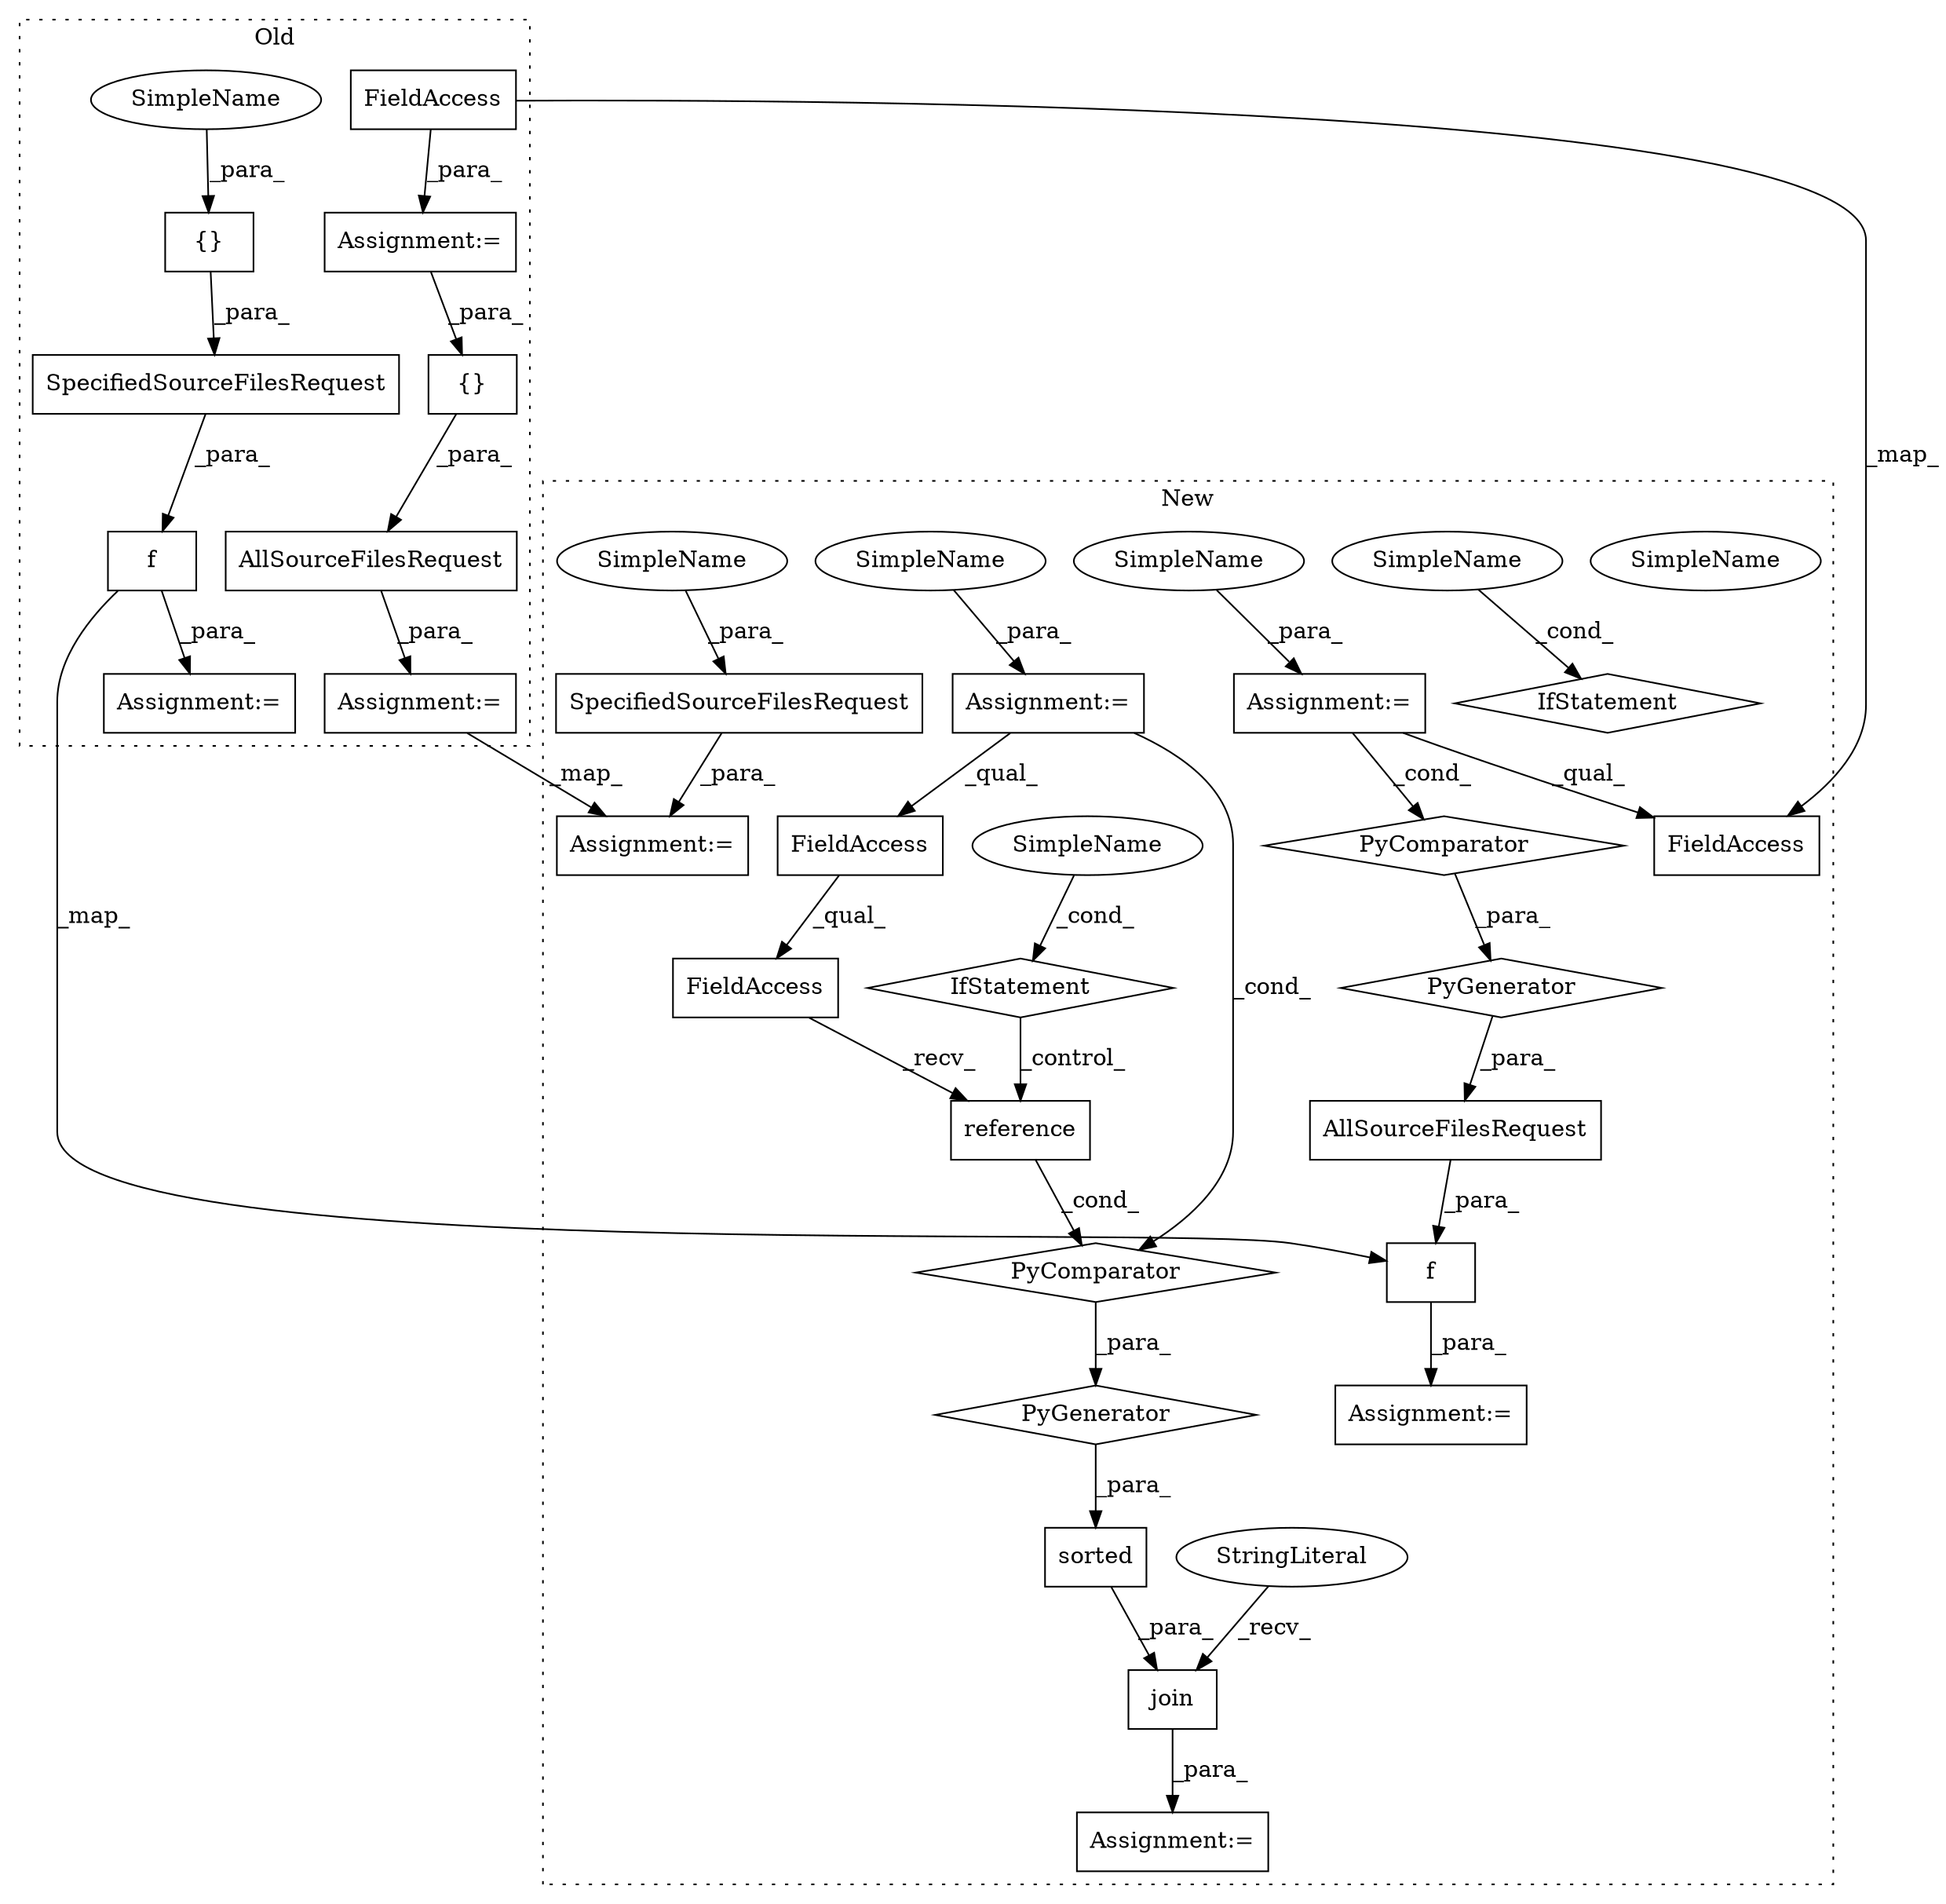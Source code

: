 digraph G {
subgraph cluster0 {
1 [label="AllSourceFilesRequest" a="32" s="3846,3886" l="22,1" shape="box"];
3 [label="{}" a="4" s="3877,3885" l="1,1" shape="box"];
8 [label="Assignment:=" a="7" s="3301" l="1" shape="box"];
23 [label="FieldAccess" a="22" s="3302" l="27" shape="box"];
25 [label="{}" a="4" s="4123,4143" l="1,1" shape="box"];
26 [label="Assignment:=" a="7" s="4066" l="1" shape="box"];
27 [label="SpecifiedSourceFilesRequest" a="32" s="4086,4144" l="28,1" shape="box"];
28 [label="f" a="32" s="4084,4145" l="2,1" shape="box"];
31 [label="Assignment:=" a="7" s="3826" l="1" shape="box"];
34 [label="SimpleName" a="42" s="4124" l="19" shape="ellipse"];
label = "Old";
style="dotted";
}
subgraph cluster1 {
2 [label="SpecifiedSourceFilesRequest" a="32" s="4262,4311" l="28,1" shape="box"];
4 [label="Assignment:=" a="7" s="4004" l="55" shape="box"];
5 [label="AllSourceFilesRequest" a="32" s="3880,4065" l="33,-3" shape="box"];
6 [label="PyComparator" a="113" s="4004" l="55" shape="diamond"];
7 [label="PyGenerator" a="107" s="3913" l="152" shape="diamond"];
9 [label="Assignment:=" a="7" s="3860" l="1" shape="box"];
10 [label="Assignment:=" a="7" s="4668" l="55" shape="box"];
11 [label="PyGenerator" a="107" s="4563" l="166" shape="diamond"];
12 [label="reference" a="32" s="4599" l="11" shape="box"];
13 [label="PyComparator" a="113" s="4668" l="55" shape="diamond"];
14 [label="sorted" a="32" s="4547,4729" l="16,-3" shape="box"];
15 [label="IfStatement" a="25" s="4668" l="55" shape="diamond"];
16 [label="SimpleName" a="42" s="4718" l="5" shape="ellipse"];
17 [label="FieldAccess" a="22" s="4563" l="35" shape="box"];
18 [label="FieldAccess" a="22" s="4563" l="27" shape="box"];
19 [label="IfStatement" a="25" s="4004" l="55" shape="diamond"];
20 [label="join" a="32" s="4542,4726" l="5,1" shape="box"];
21 [label="StringLiteral" a="45" s="4537" l="4" shape="ellipse"];
22 [label="Assignment:=" a="7" s="4536" l="1" shape="box"];
24 [label="FieldAccess" a="22" s="3913" l="27" shape="box"];
29 [label="f" a="32" s="3878,4062" l="2,1" shape="box"];
30 [label="Assignment:=" a="7" s="4242" l="1" shape="box"];
32 [label="SimpleName" a="42" s="4054" l="5" shape="ellipse"];
33 [label="SimpleName" a="42" s="4718" l="5" shape="ellipse"];
35 [label="SimpleName" a="42" s="4290" l="21" shape="ellipse"];
36 [label="SimpleName" a="42" s="4029" l="21" shape="ellipse"];
37 [label="SimpleName" a="42" s="4693" l="21" shape="ellipse"];
label = "New";
style="dotted";
}
1 -> 31 [label="_para_"];
2 -> 30 [label="_para_"];
3 -> 1 [label="_para_"];
4 -> 24 [label="_qual_"];
4 -> 6 [label="_cond_"];
5 -> 29 [label="_para_"];
6 -> 7 [label="_para_"];
7 -> 5 [label="_para_"];
8 -> 3 [label="_para_"];
10 -> 18 [label="_qual_"];
10 -> 13 [label="_cond_"];
11 -> 14 [label="_para_"];
12 -> 13 [label="_cond_"];
13 -> 11 [label="_para_"];
14 -> 20 [label="_para_"];
15 -> 12 [label="_control_"];
17 -> 12 [label="_recv_"];
18 -> 17 [label="_qual_"];
20 -> 22 [label="_para_"];
21 -> 20 [label="_recv_"];
23 -> 8 [label="_para_"];
23 -> 24 [label="_map_"];
25 -> 27 [label="_para_"];
27 -> 28 [label="_para_"];
28 -> 26 [label="_para_"];
28 -> 29 [label="_map_"];
29 -> 9 [label="_para_"];
31 -> 30 [label="_map_"];
32 -> 19 [label="_cond_"];
33 -> 15 [label="_cond_"];
34 -> 25 [label="_para_"];
35 -> 2 [label="_para_"];
36 -> 4 [label="_para_"];
37 -> 10 [label="_para_"];
}